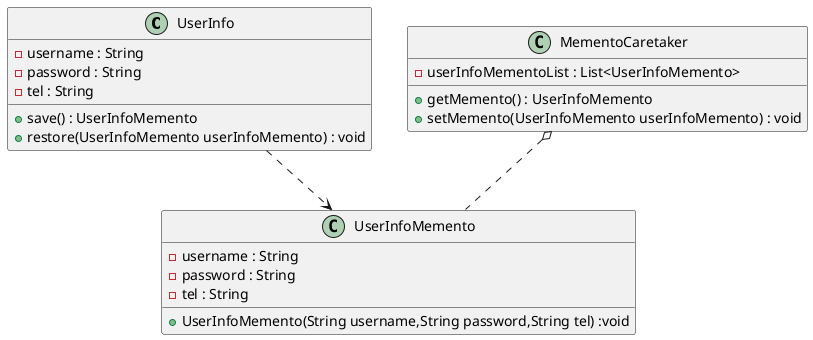 @startuml

class UserInfo{
    -  username : String
    -  password : String
    -  tel : String
    + save() : UserInfoMemento
    + restore(UserInfoMemento userInfoMemento) : void
}
class  UserInfoMemento{
    -  username : String
    -  password : String
    -  tel : String
    + UserInfoMemento(String username,String password,String tel) :void
}

class MementoCaretaker{
     - userInfoMementoList : List<UserInfoMemento>
     + getMemento() : UserInfoMemento
     + setMemento(UserInfoMemento userInfoMemento) : void
}

UserInfo ..> UserInfoMemento
MementoCaretaker o.. UserInfoMemento

@enduml